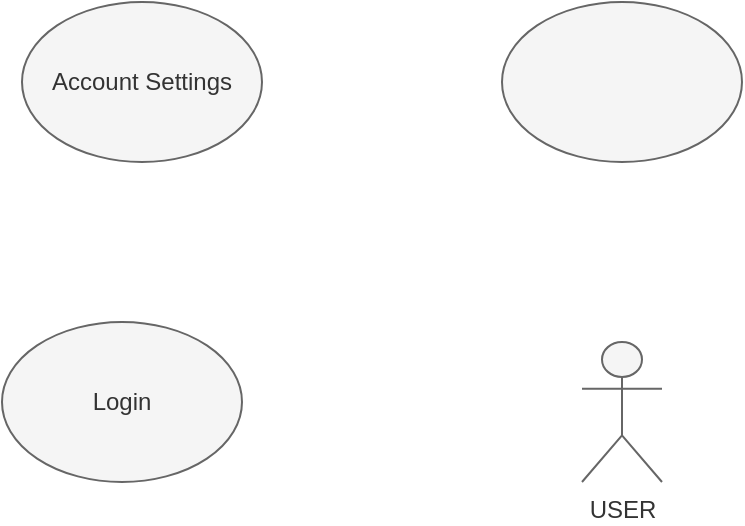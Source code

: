 <mxfile version="20.5.3" type="embed"><diagram id="HEaNkH6Dc8aw8q-a6jQP" name="Page-1"><mxGraphModel dx="725" dy="441" grid="1" gridSize="10" guides="1" tooltips="1" connect="1" arrows="1" fold="1" page="1" pageScale="1" pageWidth="850" pageHeight="1100" background="#ffffff" math="0" shadow="0"><root><mxCell id="0"/><mxCell id="1" parent="0"/><mxCell id="2" value="USER" style="shape=umlActor;verticalLabelPosition=bottom;verticalAlign=top;html=1;outlineConnect=0;fillColor=#f5f5f5;fontColor=#333333;strokeColor=#666666;" vertex="1" parent="1"><mxGeometry x="320" y="210" width="40" height="70" as="geometry"/></mxCell><mxCell id="4" value="Login" style="ellipse;whiteSpace=wrap;html=1;fillColor=#f5f5f5;fontColor=#333333;strokeColor=#666666;" vertex="1" parent="1"><mxGeometry x="30" y="200" width="120" height="80" as="geometry"/></mxCell><mxCell id="6" value="Account Settings" style="ellipse;whiteSpace=wrap;html=1;fillColor=#f5f5f5;fontColor=#333333;strokeColor=#666666;" vertex="1" parent="1"><mxGeometry x="40" y="40" width="120" height="80" as="geometry"/></mxCell><mxCell id="7" value="" style="ellipse;whiteSpace=wrap;html=1;fillColor=#f5f5f5;fontColor=#333333;strokeColor=#666666;" vertex="1" parent="1"><mxGeometry x="280" y="40" width="120" height="80" as="geometry"/></mxCell></root></mxGraphModel></diagram></mxfile>
